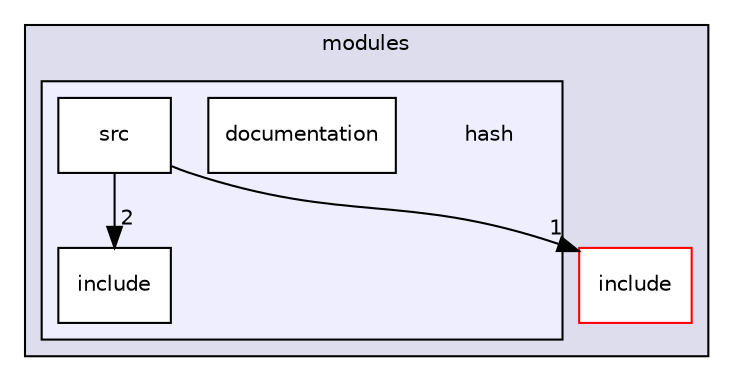 digraph "C:/Users/folae/Documents/Code/Big-Projects/ArkScript/Ark/lib/modules/hash" {
  compound=true
  node [ fontsize="10", fontname="Helvetica"];
  edge [ labelfontsize="10", labelfontname="Helvetica"];
  subgraph clusterdir_e1dbc8ba94a86723d4c32227b7c46099 {
    graph [ bgcolor="#ddddee", pencolor="black", label="modules" fontname="Helvetica", fontsize="10", URL="dir_e1dbc8ba94a86723d4c32227b7c46099.html"]
  dir_ee54abb1d0914f5c6987d7690c8d0f8d [shape=box label="include" fillcolor="white" style="filled" color="red" URL="dir_ee54abb1d0914f5c6987d7690c8d0f8d.html"];
  subgraph clusterdir_579fba70baf66c8a598cfe6e4ebfcadd {
    graph [ bgcolor="#eeeeff", pencolor="black", label="" URL="dir_579fba70baf66c8a598cfe6e4ebfcadd.html"];
    dir_579fba70baf66c8a598cfe6e4ebfcadd [shape=plaintext label="hash"];
  dir_0027689701f55ab5fb1eab86912e35c8 [shape=box label="documentation" fillcolor="white" style="filled" URL="dir_0027689701f55ab5fb1eab86912e35c8.html"];
  dir_b6363dc3ded0a1675d449c1dfb114456 [shape=box label="include" fillcolor="white" style="filled" URL="dir_b6363dc3ded0a1675d449c1dfb114456.html"];
  dir_77a057742c867a612707404b28be24a0 [shape=box label="src" fillcolor="white" style="filled" URL="dir_77a057742c867a612707404b28be24a0.html"];
  }
  }
  dir_77a057742c867a612707404b28be24a0->dir_b6363dc3ded0a1675d449c1dfb114456 [headlabel="2", labeldistance=1.5 headhref="dir_000028_000027.html"];
  dir_77a057742c867a612707404b28be24a0->dir_ee54abb1d0914f5c6987d7690c8d0f8d [headlabel="1", labeldistance=1.5 headhref="dir_000028_000031.html"];
}
